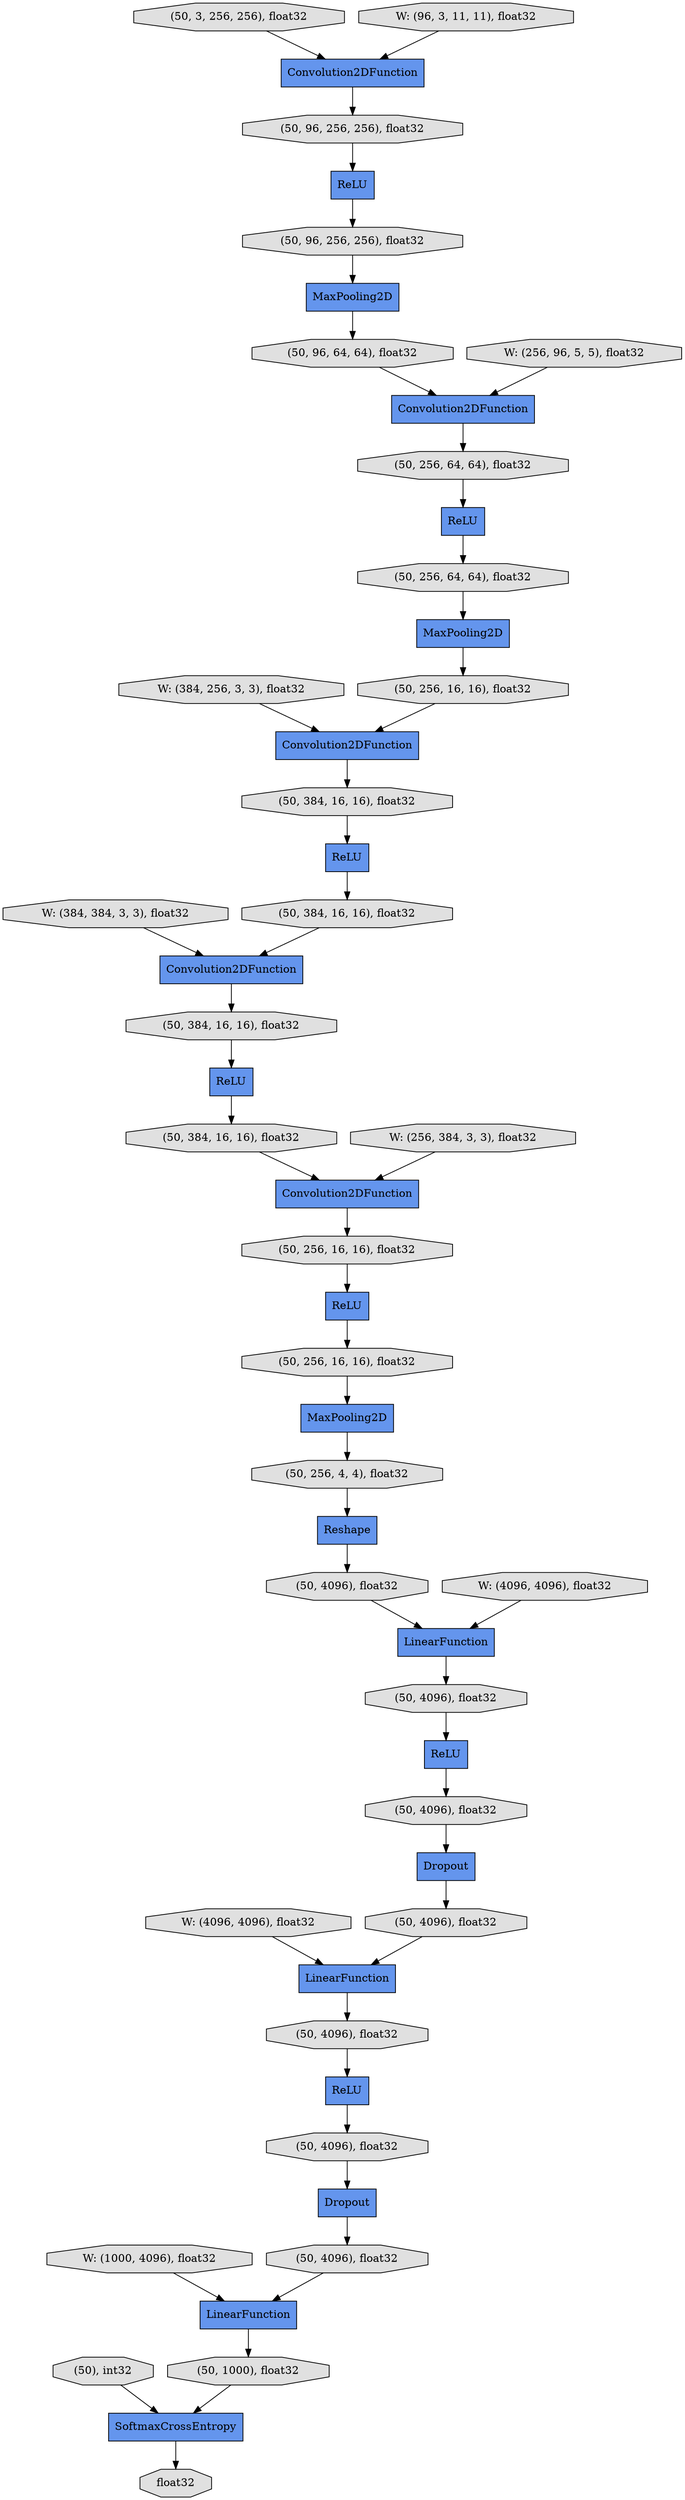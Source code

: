 digraph graphname{rankdir=TB;47824177135696 [label="(50, 4096), float32",shape="octagon",fillcolor="#E0E0E0",style="filled"];47824177043536 [label="MaxPooling2D",shape="record",fillcolor="#6495ED",style="filled"];47824177043600 [label="(50, 384, 16, 16), float32",shape="octagon",fillcolor="#E0E0E0",style="filled"];47824010350800 [label="W: (256, 384, 3, 3), float32",shape="octagon",fillcolor="#E0E0E0",style="filled"];47824177041616 [label="(50, 96, 64, 64), float32",shape="octagon",fillcolor="#E0E0E0",style="filled"];47824177135888 [label="(50, 4096), float32",shape="octagon",fillcolor="#E0E0E0",style="filled"];47824177041744 [label="(50, 96, 256, 256), float32",shape="octagon",fillcolor="#E0E0E0",style="filled"];47824177043856 [label="(50, 256, 16, 16), float32",shape="octagon",fillcolor="#E0E0E0",style="filled"];47824177025424 [label="(50, 3, 256, 256), float32",shape="octagon",fillcolor="#E0E0E0",style="filled"];47824177043920 [label="ReLU",shape="record",fillcolor="#6495ED",style="filled"];47824008802832 [label="W: (384, 256, 3, 3), float32",shape="octagon",fillcolor="#E0E0E0",style="filled"];47824177136208 [label="(50, 1000), float32",shape="octagon",fillcolor="#E0E0E0",style="filled"];47824177044048 [label="(50, 256, 16, 16), float32",shape="octagon",fillcolor="#E0E0E0",style="filled"];47824177042000 [label="MaxPooling2D",shape="record",fillcolor="#6495ED",style="filled"];47824177044112 [label="(50, 256, 4, 4), float32",shape="octagon",fillcolor="#E0E0E0",style="filled"];47824177042064 [label="Convolution2DFunction",shape="record",fillcolor="#6495ED",style="filled"];47824177045392 [label="SoftmaxCrossEntropy",shape="record",fillcolor="#6495ED",style="filled"];47824177044176 [label="Reshape",shape="record",fillcolor="#6495ED",style="filled"];47824176925392 [label="MaxPooling2D",shape="record",fillcolor="#6495ED",style="filled"];47824177044304 [label="LinearFunction",shape="record",fillcolor="#6495ED",style="filled"];47824177042256 [label="ReLU",shape="record",fillcolor="#6495ED",style="filled"];47824177044368 [label="(50, 4096), float32",shape="octagon",fillcolor="#E0E0E0",style="filled"];47824177136592 [label="float32",shape="octagon",fillcolor="#E0E0E0",style="filled"];47824177043408 [label="(50, 384, 16, 16), float32",shape="octagon",fillcolor="#E0E0E0",style="filled"];47824177042384 [label="(50, 256, 64, 64), float32",shape="octagon",fillcolor="#E0E0E0",style="filled"];47824176946128 [label="ReLU",shape="record",fillcolor="#6495ED",style="filled"];47824177044496 [label="(50, 4096), float32",shape="octagon",fillcolor="#E0E0E0",style="filled"];47824177042448 [label="ReLU",shape="record",fillcolor="#6495ED",style="filled"];47824003165200 [label="Convolution2DFunction",shape="record",fillcolor="#6495ED",style="filled"];47824177042512 [label="(50, 256, 64, 64), float32",shape="octagon",fillcolor="#E0E0E0",style="filled"];47824177044624 [label="(50, 4096), float32",shape="octagon",fillcolor="#E0E0E0",style="filled"];47824010351760 [label="W: (4096, 4096), float32",shape="octagon",fillcolor="#E0E0E0",style="filled"];47824177042576 [label="(50, 256, 16, 16), float32",shape="octagon",fillcolor="#E0E0E0",style="filled"];47824177042640 [label="Convolution2DFunction",shape="record",fillcolor="#6495ED",style="filled"];47824177136912 [label="(50), int32",shape="octagon",fillcolor="#E0E0E0",style="filled"];47824177042704 [label="Convolution2DFunction",shape="record",fillcolor="#6495ED",style="filled"];47824176946448 [label="ReLU",shape="record",fillcolor="#6495ED",style="filled"];47824177044816 [label="LinearFunction",shape="record",fillcolor="#6495ED",style="filled"];47823972224400 [label="Dropout",shape="record",fillcolor="#6495ED",style="filled"];47824010349968 [label="W: (96, 3, 11, 11), float32",shape="octagon",fillcolor="#E0E0E0",style="filled"];47824010352080 [label="W: (4096, 4096), float32",shape="octagon",fillcolor="#E0E0E0",style="filled"];47824177042960 [label="(50, 384, 16, 16), float32",shape="octagon",fillcolor="#E0E0E0",style="filled"];47824177045072 [label="(50, 4096), float32",shape="octagon",fillcolor="#E0E0E0",style="filled"];47823993527888 [label="ReLU",shape="record",fillcolor="#6495ED",style="filled"];47824010352208 [label="LinearFunction",shape="record",fillcolor="#6495ED",style="filled"];47824177043024 [label="Convolution2DFunction",shape="record",fillcolor="#6495ED",style="filled"];47824177043088 [label="ReLU",shape="record",fillcolor="#6495ED",style="filled"];47824010346064 [label="W: (384, 384, 3, 3), float32",shape="octagon",fillcolor="#E0E0E0",style="filled"];47824177043152 [label="(50, 384, 16, 16), float32",shape="octagon",fillcolor="#E0E0E0",style="filled"];47824010348304 [label="W: (256, 96, 5, 5), float32",shape="octagon",fillcolor="#E0E0E0",style="filled"];47824176926480 [label="(50, 96, 256, 256), float32",shape="octagon",fillcolor="#E0E0E0",style="filled"];47824177045328 [label="Dropout",shape="record",fillcolor="#6495ED",style="filled"];47824010352528 [label="W: (1000, 4096), float32",shape="octagon",fillcolor="#E0E0E0",style="filled"];47824177045456 [label="(50, 4096), float32",shape="octagon",fillcolor="#E0E0E0",style="filled"];47824177042640 -> 47824177042960;47824177044368 -> 47824010352208;47824176926480 -> 47824176946128;47824177044496 -> 47823993527888;47824177043024 -> 47824177043856;47824177042064 -> 47824177042384;47824177044816 -> 47824177136208;47824010349968 -> 47824003165200;47824010351760 -> 47824010352208;47824177041616 -> 47824177042064;47824177044624 -> 47823972224400;47824177043856 -> 47824177043088;47823993527888 -> 47824177044624;47824177042384 -> 47824176946448;47824176925392 -> 47824177041616;47824177044176 -> 47824177044368;47824177042448 -> 47824177043152;47824008802832 -> 47824177042640;47824177044304 -> 47824177045456;47824177136208 -> 47824177045392;47824177135888 -> 47824177044816;47824177042256 -> 47824177043600;47824177043152 -> 47824177042704;47824010352208 -> 47824177044496;47824177043088 -> 47824177044048;47824177041744 -> 47824176925392;47824177045392 -> 47824177136592;47824176946448 -> 47824177042512;47824177045456 -> 47824177043920;47824177044048 -> 47824177043536;47824177042512 -> 47824177042000;47824010350800 -> 47824177043024;47824177043408 -> 47824177042256;47824177045072 -> 47824177044304;47824177025424 -> 47824003165200;47824177045328 -> 47824177135888;47824177043600 -> 47824177043024;47824177042960 -> 47824177042448;47824177044112 -> 47824177044176;47824177043536 -> 47824177044112;47824177042576 -> 47824177042640;47824177042000 -> 47824177042576;47824010348304 -> 47824177042064;47823972224400 -> 47824177045072;47824177042704 -> 47824177043408;47824010346064 -> 47824177042704;47824010352080 -> 47824177044304;47824176946128 -> 47824177041744;47824003165200 -> 47824176926480;47824177136912 -> 47824177045392;47824177135696 -> 47824177045328;47824010352528 -> 47824177044816;47824177043920 -> 47824177135696;}